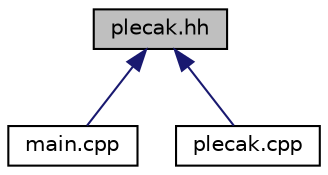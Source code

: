 digraph G
{
  edge [fontname="Helvetica",fontsize="10",labelfontname="Helvetica",labelfontsize="10"];
  node [fontname="Helvetica",fontsize="10",shape=record];
  Node1 [label="plecak.hh",height=0.2,width=0.4,color="black", fillcolor="grey75", style="filled" fontcolor="black"];
  Node1 -> Node2 [dir="back",color="midnightblue",fontsize="10",style="solid",fontname="Helvetica"];
  Node2 [label="main.cpp",height=0.2,width=0.4,color="black", fillcolor="white", style="filled",URL="$main_8cpp.html",tooltip="Modul zawierajacy definicję głównej funkcji programu."];
  Node1 -> Node3 [dir="back",color="midnightblue",fontsize="10",style="solid",fontname="Helvetica"];
  Node3 [label="plecak.cpp",height=0.2,width=0.4,color="black", fillcolor="white", style="filled",URL="$plecak_8cpp.html",tooltip="Modul zawierajacy definicje metod klas Przedmiot i Plecak oraz funkcji Tworz."];
}
